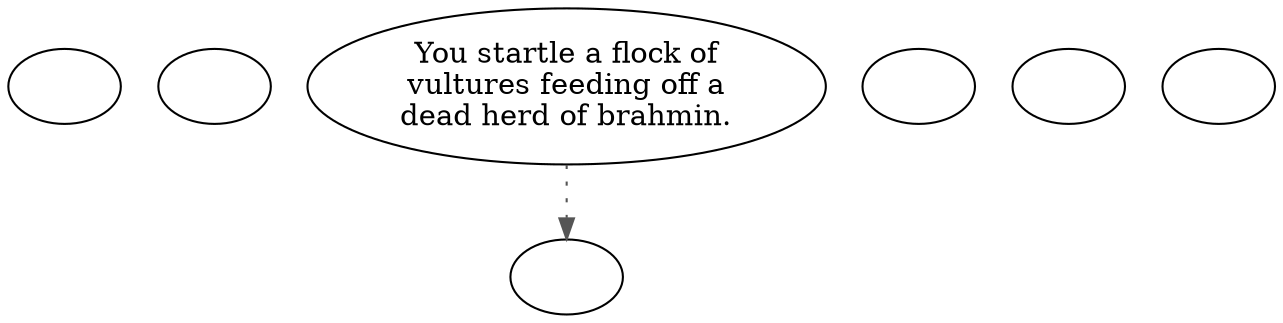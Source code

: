 digraph rndbess {
  "checkPartyMembersNearDoor" [style=filled       fillcolor="#FFFFFF"       color="#000000"]
  "checkPartyMembersNearDoor" [label=""]
  "start" [style=filled       fillcolor="#FFFFFF"       color="#000000"]
  "start" [label=""]
  "map_enter_p_proc" [style=filled       fillcolor="#FFFFFF"       color="#000000"]
  "map_enter_p_proc" -> "LoadBrahmn" [style=dotted color="#555555"]
  "map_enter_p_proc" [label="You startle a flock of\nvultures feeding off a\ndead herd of brahmin."]
  "map_update_p_proc" [style=filled       fillcolor="#FFFFFF"       color="#000000"]
  "map_update_p_proc" [label=""]
  "map_exit_p_proc" [style=filled       fillcolor="#FFFFFF"       color="#000000"]
  "map_exit_p_proc" [label=""]
  "Initial_Inven" [style=filled       fillcolor="#FFFFFF"       color="#000000"]
  "Initial_Inven" [label=""]
  "LoadBrahmn" [style=filled       fillcolor="#FFFFFF"       color="#000000"]
  "LoadBrahmn" [label=""]
}